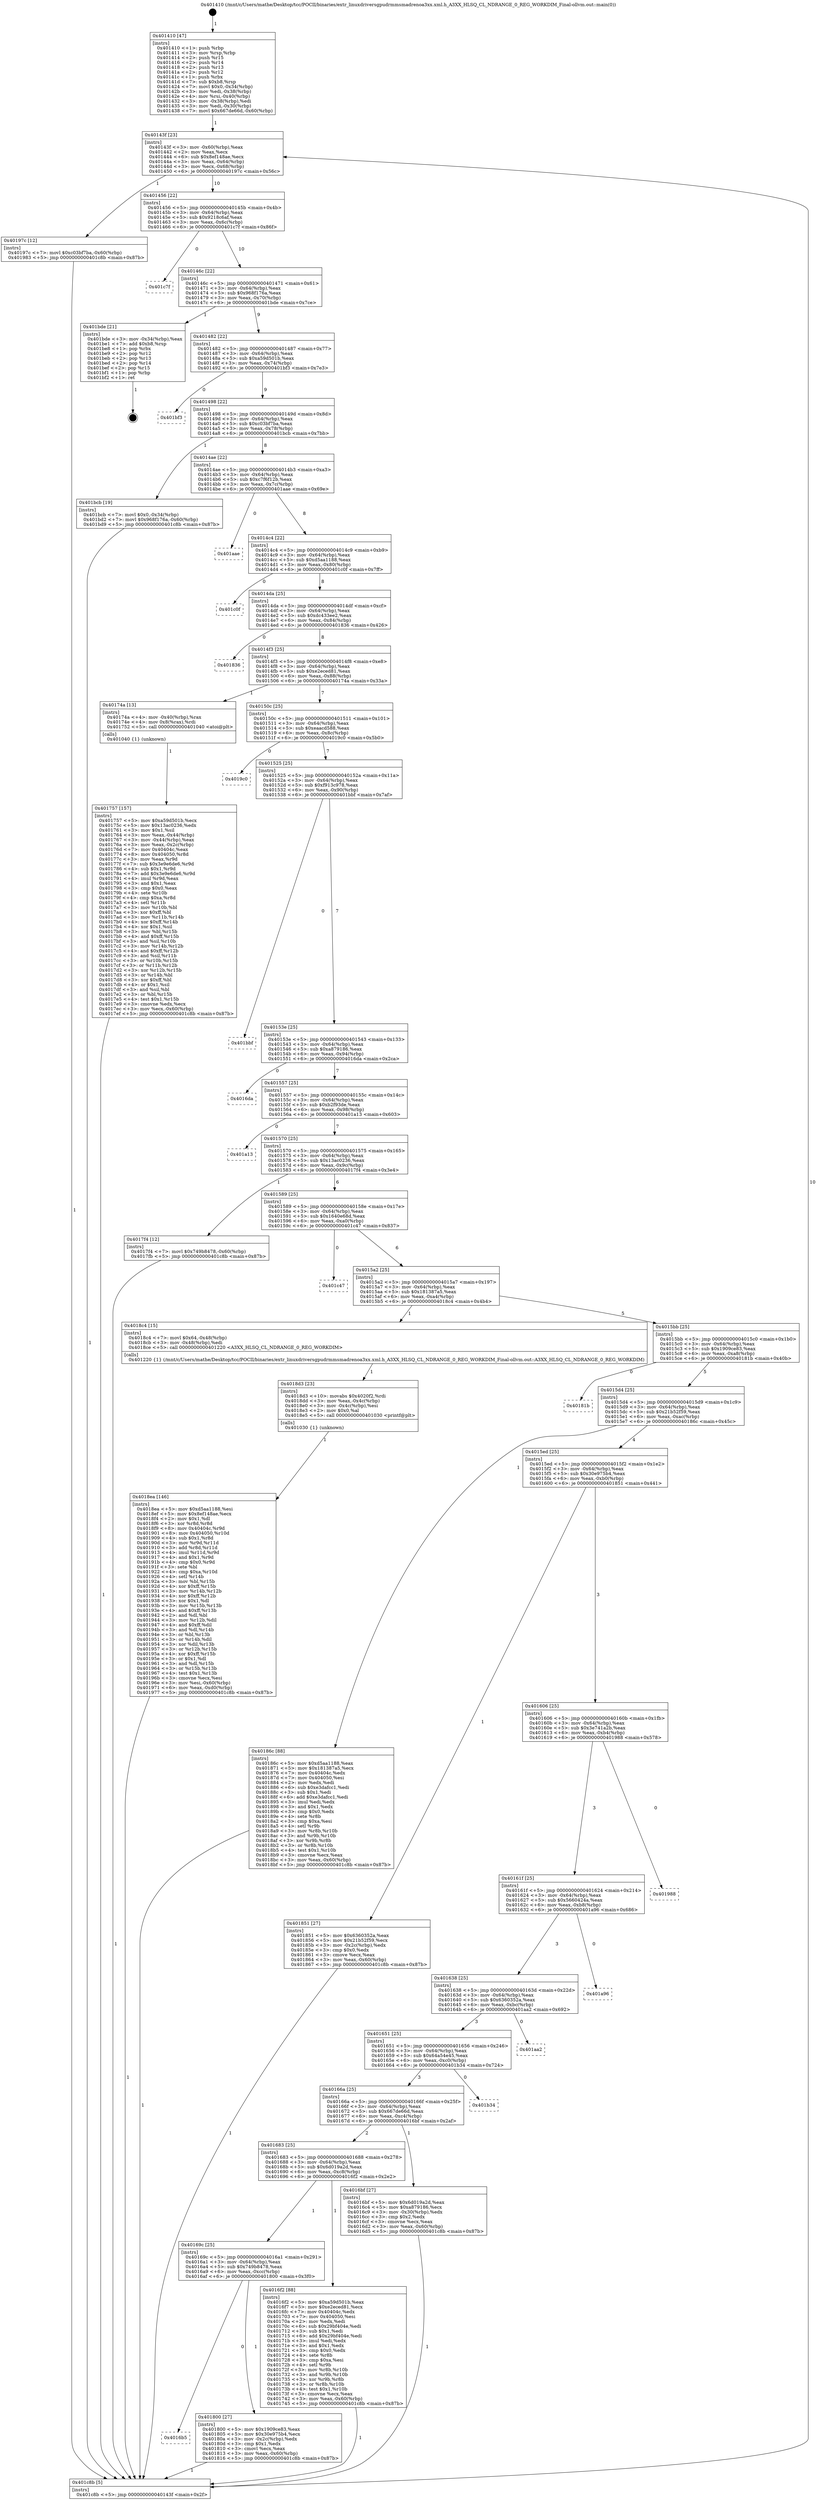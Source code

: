 digraph "0x401410" {
  label = "0x401410 (/mnt/c/Users/mathe/Desktop/tcc/POCII/binaries/extr_linuxdriversgpudrmmsmadrenoa3xx.xml.h_A3XX_HLSQ_CL_NDRANGE_0_REG_WORKDIM_Final-ollvm.out::main(0))"
  labelloc = "t"
  node[shape=record]

  Entry [label="",width=0.3,height=0.3,shape=circle,fillcolor=black,style=filled]
  "0x40143f" [label="{
     0x40143f [23]\l
     | [instrs]\l
     &nbsp;&nbsp;0x40143f \<+3\>: mov -0x60(%rbp),%eax\l
     &nbsp;&nbsp;0x401442 \<+2\>: mov %eax,%ecx\l
     &nbsp;&nbsp;0x401444 \<+6\>: sub $0x8ef148ae,%ecx\l
     &nbsp;&nbsp;0x40144a \<+3\>: mov %eax,-0x64(%rbp)\l
     &nbsp;&nbsp;0x40144d \<+3\>: mov %ecx,-0x68(%rbp)\l
     &nbsp;&nbsp;0x401450 \<+6\>: je 000000000040197c \<main+0x56c\>\l
  }"]
  "0x40197c" [label="{
     0x40197c [12]\l
     | [instrs]\l
     &nbsp;&nbsp;0x40197c \<+7\>: movl $0xc03bf7ba,-0x60(%rbp)\l
     &nbsp;&nbsp;0x401983 \<+5\>: jmp 0000000000401c8b \<main+0x87b\>\l
  }"]
  "0x401456" [label="{
     0x401456 [22]\l
     | [instrs]\l
     &nbsp;&nbsp;0x401456 \<+5\>: jmp 000000000040145b \<main+0x4b\>\l
     &nbsp;&nbsp;0x40145b \<+3\>: mov -0x64(%rbp),%eax\l
     &nbsp;&nbsp;0x40145e \<+5\>: sub $0x9218c6af,%eax\l
     &nbsp;&nbsp;0x401463 \<+3\>: mov %eax,-0x6c(%rbp)\l
     &nbsp;&nbsp;0x401466 \<+6\>: je 0000000000401c7f \<main+0x86f\>\l
  }"]
  Exit [label="",width=0.3,height=0.3,shape=circle,fillcolor=black,style=filled,peripheries=2]
  "0x401c7f" [label="{
     0x401c7f\l
  }", style=dashed]
  "0x40146c" [label="{
     0x40146c [22]\l
     | [instrs]\l
     &nbsp;&nbsp;0x40146c \<+5\>: jmp 0000000000401471 \<main+0x61\>\l
     &nbsp;&nbsp;0x401471 \<+3\>: mov -0x64(%rbp),%eax\l
     &nbsp;&nbsp;0x401474 \<+5\>: sub $0x968f176a,%eax\l
     &nbsp;&nbsp;0x401479 \<+3\>: mov %eax,-0x70(%rbp)\l
     &nbsp;&nbsp;0x40147c \<+6\>: je 0000000000401bde \<main+0x7ce\>\l
  }"]
  "0x4018ea" [label="{
     0x4018ea [146]\l
     | [instrs]\l
     &nbsp;&nbsp;0x4018ea \<+5\>: mov $0xd5aa1188,%esi\l
     &nbsp;&nbsp;0x4018ef \<+5\>: mov $0x8ef148ae,%ecx\l
     &nbsp;&nbsp;0x4018f4 \<+2\>: mov $0x1,%dl\l
     &nbsp;&nbsp;0x4018f6 \<+3\>: xor %r8d,%r8d\l
     &nbsp;&nbsp;0x4018f9 \<+8\>: mov 0x40404c,%r9d\l
     &nbsp;&nbsp;0x401901 \<+8\>: mov 0x404050,%r10d\l
     &nbsp;&nbsp;0x401909 \<+4\>: sub $0x1,%r8d\l
     &nbsp;&nbsp;0x40190d \<+3\>: mov %r9d,%r11d\l
     &nbsp;&nbsp;0x401910 \<+3\>: add %r8d,%r11d\l
     &nbsp;&nbsp;0x401913 \<+4\>: imul %r11d,%r9d\l
     &nbsp;&nbsp;0x401917 \<+4\>: and $0x1,%r9d\l
     &nbsp;&nbsp;0x40191b \<+4\>: cmp $0x0,%r9d\l
     &nbsp;&nbsp;0x40191f \<+3\>: sete %bl\l
     &nbsp;&nbsp;0x401922 \<+4\>: cmp $0xa,%r10d\l
     &nbsp;&nbsp;0x401926 \<+4\>: setl %r14b\l
     &nbsp;&nbsp;0x40192a \<+3\>: mov %bl,%r15b\l
     &nbsp;&nbsp;0x40192d \<+4\>: xor $0xff,%r15b\l
     &nbsp;&nbsp;0x401931 \<+3\>: mov %r14b,%r12b\l
     &nbsp;&nbsp;0x401934 \<+4\>: xor $0xff,%r12b\l
     &nbsp;&nbsp;0x401938 \<+3\>: xor $0x1,%dl\l
     &nbsp;&nbsp;0x40193b \<+3\>: mov %r15b,%r13b\l
     &nbsp;&nbsp;0x40193e \<+4\>: and $0xff,%r13b\l
     &nbsp;&nbsp;0x401942 \<+2\>: and %dl,%bl\l
     &nbsp;&nbsp;0x401944 \<+3\>: mov %r12b,%dil\l
     &nbsp;&nbsp;0x401947 \<+4\>: and $0xff,%dil\l
     &nbsp;&nbsp;0x40194b \<+3\>: and %dl,%r14b\l
     &nbsp;&nbsp;0x40194e \<+3\>: or %bl,%r13b\l
     &nbsp;&nbsp;0x401951 \<+3\>: or %r14b,%dil\l
     &nbsp;&nbsp;0x401954 \<+3\>: xor %dil,%r13b\l
     &nbsp;&nbsp;0x401957 \<+3\>: or %r12b,%r15b\l
     &nbsp;&nbsp;0x40195a \<+4\>: xor $0xff,%r15b\l
     &nbsp;&nbsp;0x40195e \<+3\>: or $0x1,%dl\l
     &nbsp;&nbsp;0x401961 \<+3\>: and %dl,%r15b\l
     &nbsp;&nbsp;0x401964 \<+3\>: or %r15b,%r13b\l
     &nbsp;&nbsp;0x401967 \<+4\>: test $0x1,%r13b\l
     &nbsp;&nbsp;0x40196b \<+3\>: cmovne %ecx,%esi\l
     &nbsp;&nbsp;0x40196e \<+3\>: mov %esi,-0x60(%rbp)\l
     &nbsp;&nbsp;0x401971 \<+6\>: mov %eax,-0xd0(%rbp)\l
     &nbsp;&nbsp;0x401977 \<+5\>: jmp 0000000000401c8b \<main+0x87b\>\l
  }"]
  "0x401bde" [label="{
     0x401bde [21]\l
     | [instrs]\l
     &nbsp;&nbsp;0x401bde \<+3\>: mov -0x34(%rbp),%eax\l
     &nbsp;&nbsp;0x401be1 \<+7\>: add $0xb8,%rsp\l
     &nbsp;&nbsp;0x401be8 \<+1\>: pop %rbx\l
     &nbsp;&nbsp;0x401be9 \<+2\>: pop %r12\l
     &nbsp;&nbsp;0x401beb \<+2\>: pop %r13\l
     &nbsp;&nbsp;0x401bed \<+2\>: pop %r14\l
     &nbsp;&nbsp;0x401bef \<+2\>: pop %r15\l
     &nbsp;&nbsp;0x401bf1 \<+1\>: pop %rbp\l
     &nbsp;&nbsp;0x401bf2 \<+1\>: ret\l
  }"]
  "0x401482" [label="{
     0x401482 [22]\l
     | [instrs]\l
     &nbsp;&nbsp;0x401482 \<+5\>: jmp 0000000000401487 \<main+0x77\>\l
     &nbsp;&nbsp;0x401487 \<+3\>: mov -0x64(%rbp),%eax\l
     &nbsp;&nbsp;0x40148a \<+5\>: sub $0xa59d501b,%eax\l
     &nbsp;&nbsp;0x40148f \<+3\>: mov %eax,-0x74(%rbp)\l
     &nbsp;&nbsp;0x401492 \<+6\>: je 0000000000401bf3 \<main+0x7e3\>\l
  }"]
  "0x4018d3" [label="{
     0x4018d3 [23]\l
     | [instrs]\l
     &nbsp;&nbsp;0x4018d3 \<+10\>: movabs $0x4020f2,%rdi\l
     &nbsp;&nbsp;0x4018dd \<+3\>: mov %eax,-0x4c(%rbp)\l
     &nbsp;&nbsp;0x4018e0 \<+3\>: mov -0x4c(%rbp),%esi\l
     &nbsp;&nbsp;0x4018e3 \<+2\>: mov $0x0,%al\l
     &nbsp;&nbsp;0x4018e5 \<+5\>: call 0000000000401030 \<printf@plt\>\l
     | [calls]\l
     &nbsp;&nbsp;0x401030 \{1\} (unknown)\l
  }"]
  "0x401bf3" [label="{
     0x401bf3\l
  }", style=dashed]
  "0x401498" [label="{
     0x401498 [22]\l
     | [instrs]\l
     &nbsp;&nbsp;0x401498 \<+5\>: jmp 000000000040149d \<main+0x8d\>\l
     &nbsp;&nbsp;0x40149d \<+3\>: mov -0x64(%rbp),%eax\l
     &nbsp;&nbsp;0x4014a0 \<+5\>: sub $0xc03bf7ba,%eax\l
     &nbsp;&nbsp;0x4014a5 \<+3\>: mov %eax,-0x78(%rbp)\l
     &nbsp;&nbsp;0x4014a8 \<+6\>: je 0000000000401bcb \<main+0x7bb\>\l
  }"]
  "0x4016b5" [label="{
     0x4016b5\l
  }", style=dashed]
  "0x401bcb" [label="{
     0x401bcb [19]\l
     | [instrs]\l
     &nbsp;&nbsp;0x401bcb \<+7\>: movl $0x0,-0x34(%rbp)\l
     &nbsp;&nbsp;0x401bd2 \<+7\>: movl $0x968f176a,-0x60(%rbp)\l
     &nbsp;&nbsp;0x401bd9 \<+5\>: jmp 0000000000401c8b \<main+0x87b\>\l
  }"]
  "0x4014ae" [label="{
     0x4014ae [22]\l
     | [instrs]\l
     &nbsp;&nbsp;0x4014ae \<+5\>: jmp 00000000004014b3 \<main+0xa3\>\l
     &nbsp;&nbsp;0x4014b3 \<+3\>: mov -0x64(%rbp),%eax\l
     &nbsp;&nbsp;0x4014b6 \<+5\>: sub $0xc7f6f12b,%eax\l
     &nbsp;&nbsp;0x4014bb \<+3\>: mov %eax,-0x7c(%rbp)\l
     &nbsp;&nbsp;0x4014be \<+6\>: je 0000000000401aae \<main+0x69e\>\l
  }"]
  "0x401800" [label="{
     0x401800 [27]\l
     | [instrs]\l
     &nbsp;&nbsp;0x401800 \<+5\>: mov $0x1909ce83,%eax\l
     &nbsp;&nbsp;0x401805 \<+5\>: mov $0x30e975b4,%ecx\l
     &nbsp;&nbsp;0x40180a \<+3\>: mov -0x2c(%rbp),%edx\l
     &nbsp;&nbsp;0x40180d \<+3\>: cmp $0x1,%edx\l
     &nbsp;&nbsp;0x401810 \<+3\>: cmovl %ecx,%eax\l
     &nbsp;&nbsp;0x401813 \<+3\>: mov %eax,-0x60(%rbp)\l
     &nbsp;&nbsp;0x401816 \<+5\>: jmp 0000000000401c8b \<main+0x87b\>\l
  }"]
  "0x401aae" [label="{
     0x401aae\l
  }", style=dashed]
  "0x4014c4" [label="{
     0x4014c4 [22]\l
     | [instrs]\l
     &nbsp;&nbsp;0x4014c4 \<+5\>: jmp 00000000004014c9 \<main+0xb9\>\l
     &nbsp;&nbsp;0x4014c9 \<+3\>: mov -0x64(%rbp),%eax\l
     &nbsp;&nbsp;0x4014cc \<+5\>: sub $0xd5aa1188,%eax\l
     &nbsp;&nbsp;0x4014d1 \<+3\>: mov %eax,-0x80(%rbp)\l
     &nbsp;&nbsp;0x4014d4 \<+6\>: je 0000000000401c0f \<main+0x7ff\>\l
  }"]
  "0x401757" [label="{
     0x401757 [157]\l
     | [instrs]\l
     &nbsp;&nbsp;0x401757 \<+5\>: mov $0xa59d501b,%ecx\l
     &nbsp;&nbsp;0x40175c \<+5\>: mov $0x13ac0236,%edx\l
     &nbsp;&nbsp;0x401761 \<+3\>: mov $0x1,%sil\l
     &nbsp;&nbsp;0x401764 \<+3\>: mov %eax,-0x44(%rbp)\l
     &nbsp;&nbsp;0x401767 \<+3\>: mov -0x44(%rbp),%eax\l
     &nbsp;&nbsp;0x40176a \<+3\>: mov %eax,-0x2c(%rbp)\l
     &nbsp;&nbsp;0x40176d \<+7\>: mov 0x40404c,%eax\l
     &nbsp;&nbsp;0x401774 \<+8\>: mov 0x404050,%r8d\l
     &nbsp;&nbsp;0x40177c \<+3\>: mov %eax,%r9d\l
     &nbsp;&nbsp;0x40177f \<+7\>: sub $0x3e9e6de6,%r9d\l
     &nbsp;&nbsp;0x401786 \<+4\>: sub $0x1,%r9d\l
     &nbsp;&nbsp;0x40178a \<+7\>: add $0x3e9e6de6,%r9d\l
     &nbsp;&nbsp;0x401791 \<+4\>: imul %r9d,%eax\l
     &nbsp;&nbsp;0x401795 \<+3\>: and $0x1,%eax\l
     &nbsp;&nbsp;0x401798 \<+3\>: cmp $0x0,%eax\l
     &nbsp;&nbsp;0x40179b \<+4\>: sete %r10b\l
     &nbsp;&nbsp;0x40179f \<+4\>: cmp $0xa,%r8d\l
     &nbsp;&nbsp;0x4017a3 \<+4\>: setl %r11b\l
     &nbsp;&nbsp;0x4017a7 \<+3\>: mov %r10b,%bl\l
     &nbsp;&nbsp;0x4017aa \<+3\>: xor $0xff,%bl\l
     &nbsp;&nbsp;0x4017ad \<+3\>: mov %r11b,%r14b\l
     &nbsp;&nbsp;0x4017b0 \<+4\>: xor $0xff,%r14b\l
     &nbsp;&nbsp;0x4017b4 \<+4\>: xor $0x1,%sil\l
     &nbsp;&nbsp;0x4017b8 \<+3\>: mov %bl,%r15b\l
     &nbsp;&nbsp;0x4017bb \<+4\>: and $0xff,%r15b\l
     &nbsp;&nbsp;0x4017bf \<+3\>: and %sil,%r10b\l
     &nbsp;&nbsp;0x4017c2 \<+3\>: mov %r14b,%r12b\l
     &nbsp;&nbsp;0x4017c5 \<+4\>: and $0xff,%r12b\l
     &nbsp;&nbsp;0x4017c9 \<+3\>: and %sil,%r11b\l
     &nbsp;&nbsp;0x4017cc \<+3\>: or %r10b,%r15b\l
     &nbsp;&nbsp;0x4017cf \<+3\>: or %r11b,%r12b\l
     &nbsp;&nbsp;0x4017d2 \<+3\>: xor %r12b,%r15b\l
     &nbsp;&nbsp;0x4017d5 \<+3\>: or %r14b,%bl\l
     &nbsp;&nbsp;0x4017d8 \<+3\>: xor $0xff,%bl\l
     &nbsp;&nbsp;0x4017db \<+4\>: or $0x1,%sil\l
     &nbsp;&nbsp;0x4017df \<+3\>: and %sil,%bl\l
     &nbsp;&nbsp;0x4017e2 \<+3\>: or %bl,%r15b\l
     &nbsp;&nbsp;0x4017e5 \<+4\>: test $0x1,%r15b\l
     &nbsp;&nbsp;0x4017e9 \<+3\>: cmovne %edx,%ecx\l
     &nbsp;&nbsp;0x4017ec \<+3\>: mov %ecx,-0x60(%rbp)\l
     &nbsp;&nbsp;0x4017ef \<+5\>: jmp 0000000000401c8b \<main+0x87b\>\l
  }"]
  "0x401c0f" [label="{
     0x401c0f\l
  }", style=dashed]
  "0x4014da" [label="{
     0x4014da [25]\l
     | [instrs]\l
     &nbsp;&nbsp;0x4014da \<+5\>: jmp 00000000004014df \<main+0xcf\>\l
     &nbsp;&nbsp;0x4014df \<+3\>: mov -0x64(%rbp),%eax\l
     &nbsp;&nbsp;0x4014e2 \<+5\>: sub $0xdc433ee2,%eax\l
     &nbsp;&nbsp;0x4014e7 \<+6\>: mov %eax,-0x84(%rbp)\l
     &nbsp;&nbsp;0x4014ed \<+6\>: je 0000000000401836 \<main+0x426\>\l
  }"]
  "0x40169c" [label="{
     0x40169c [25]\l
     | [instrs]\l
     &nbsp;&nbsp;0x40169c \<+5\>: jmp 00000000004016a1 \<main+0x291\>\l
     &nbsp;&nbsp;0x4016a1 \<+3\>: mov -0x64(%rbp),%eax\l
     &nbsp;&nbsp;0x4016a4 \<+5\>: sub $0x749b8478,%eax\l
     &nbsp;&nbsp;0x4016a9 \<+6\>: mov %eax,-0xcc(%rbp)\l
     &nbsp;&nbsp;0x4016af \<+6\>: je 0000000000401800 \<main+0x3f0\>\l
  }"]
  "0x401836" [label="{
     0x401836\l
  }", style=dashed]
  "0x4014f3" [label="{
     0x4014f3 [25]\l
     | [instrs]\l
     &nbsp;&nbsp;0x4014f3 \<+5\>: jmp 00000000004014f8 \<main+0xe8\>\l
     &nbsp;&nbsp;0x4014f8 \<+3\>: mov -0x64(%rbp),%eax\l
     &nbsp;&nbsp;0x4014fb \<+5\>: sub $0xe2eced81,%eax\l
     &nbsp;&nbsp;0x401500 \<+6\>: mov %eax,-0x88(%rbp)\l
     &nbsp;&nbsp;0x401506 \<+6\>: je 000000000040174a \<main+0x33a\>\l
  }"]
  "0x4016f2" [label="{
     0x4016f2 [88]\l
     | [instrs]\l
     &nbsp;&nbsp;0x4016f2 \<+5\>: mov $0xa59d501b,%eax\l
     &nbsp;&nbsp;0x4016f7 \<+5\>: mov $0xe2eced81,%ecx\l
     &nbsp;&nbsp;0x4016fc \<+7\>: mov 0x40404c,%edx\l
     &nbsp;&nbsp;0x401703 \<+7\>: mov 0x404050,%esi\l
     &nbsp;&nbsp;0x40170a \<+2\>: mov %edx,%edi\l
     &nbsp;&nbsp;0x40170c \<+6\>: sub $0x29bf404e,%edi\l
     &nbsp;&nbsp;0x401712 \<+3\>: sub $0x1,%edi\l
     &nbsp;&nbsp;0x401715 \<+6\>: add $0x29bf404e,%edi\l
     &nbsp;&nbsp;0x40171b \<+3\>: imul %edi,%edx\l
     &nbsp;&nbsp;0x40171e \<+3\>: and $0x1,%edx\l
     &nbsp;&nbsp;0x401721 \<+3\>: cmp $0x0,%edx\l
     &nbsp;&nbsp;0x401724 \<+4\>: sete %r8b\l
     &nbsp;&nbsp;0x401728 \<+3\>: cmp $0xa,%esi\l
     &nbsp;&nbsp;0x40172b \<+4\>: setl %r9b\l
     &nbsp;&nbsp;0x40172f \<+3\>: mov %r8b,%r10b\l
     &nbsp;&nbsp;0x401732 \<+3\>: and %r9b,%r10b\l
     &nbsp;&nbsp;0x401735 \<+3\>: xor %r9b,%r8b\l
     &nbsp;&nbsp;0x401738 \<+3\>: or %r8b,%r10b\l
     &nbsp;&nbsp;0x40173b \<+4\>: test $0x1,%r10b\l
     &nbsp;&nbsp;0x40173f \<+3\>: cmovne %ecx,%eax\l
     &nbsp;&nbsp;0x401742 \<+3\>: mov %eax,-0x60(%rbp)\l
     &nbsp;&nbsp;0x401745 \<+5\>: jmp 0000000000401c8b \<main+0x87b\>\l
  }"]
  "0x40174a" [label="{
     0x40174a [13]\l
     | [instrs]\l
     &nbsp;&nbsp;0x40174a \<+4\>: mov -0x40(%rbp),%rax\l
     &nbsp;&nbsp;0x40174e \<+4\>: mov 0x8(%rax),%rdi\l
     &nbsp;&nbsp;0x401752 \<+5\>: call 0000000000401040 \<atoi@plt\>\l
     | [calls]\l
     &nbsp;&nbsp;0x401040 \{1\} (unknown)\l
  }"]
  "0x40150c" [label="{
     0x40150c [25]\l
     | [instrs]\l
     &nbsp;&nbsp;0x40150c \<+5\>: jmp 0000000000401511 \<main+0x101\>\l
     &nbsp;&nbsp;0x401511 \<+3\>: mov -0x64(%rbp),%eax\l
     &nbsp;&nbsp;0x401514 \<+5\>: sub $0xeaacd588,%eax\l
     &nbsp;&nbsp;0x401519 \<+6\>: mov %eax,-0x8c(%rbp)\l
     &nbsp;&nbsp;0x40151f \<+6\>: je 00000000004019c0 \<main+0x5b0\>\l
  }"]
  "0x401410" [label="{
     0x401410 [47]\l
     | [instrs]\l
     &nbsp;&nbsp;0x401410 \<+1\>: push %rbp\l
     &nbsp;&nbsp;0x401411 \<+3\>: mov %rsp,%rbp\l
     &nbsp;&nbsp;0x401414 \<+2\>: push %r15\l
     &nbsp;&nbsp;0x401416 \<+2\>: push %r14\l
     &nbsp;&nbsp;0x401418 \<+2\>: push %r13\l
     &nbsp;&nbsp;0x40141a \<+2\>: push %r12\l
     &nbsp;&nbsp;0x40141c \<+1\>: push %rbx\l
     &nbsp;&nbsp;0x40141d \<+7\>: sub $0xb8,%rsp\l
     &nbsp;&nbsp;0x401424 \<+7\>: movl $0x0,-0x34(%rbp)\l
     &nbsp;&nbsp;0x40142b \<+3\>: mov %edi,-0x38(%rbp)\l
     &nbsp;&nbsp;0x40142e \<+4\>: mov %rsi,-0x40(%rbp)\l
     &nbsp;&nbsp;0x401432 \<+3\>: mov -0x38(%rbp),%edi\l
     &nbsp;&nbsp;0x401435 \<+3\>: mov %edi,-0x30(%rbp)\l
     &nbsp;&nbsp;0x401438 \<+7\>: movl $0x667de66d,-0x60(%rbp)\l
  }"]
  "0x4019c0" [label="{
     0x4019c0\l
  }", style=dashed]
  "0x401525" [label="{
     0x401525 [25]\l
     | [instrs]\l
     &nbsp;&nbsp;0x401525 \<+5\>: jmp 000000000040152a \<main+0x11a\>\l
     &nbsp;&nbsp;0x40152a \<+3\>: mov -0x64(%rbp),%eax\l
     &nbsp;&nbsp;0x40152d \<+5\>: sub $0xf913c978,%eax\l
     &nbsp;&nbsp;0x401532 \<+6\>: mov %eax,-0x90(%rbp)\l
     &nbsp;&nbsp;0x401538 \<+6\>: je 0000000000401bbf \<main+0x7af\>\l
  }"]
  "0x401c8b" [label="{
     0x401c8b [5]\l
     | [instrs]\l
     &nbsp;&nbsp;0x401c8b \<+5\>: jmp 000000000040143f \<main+0x2f\>\l
  }"]
  "0x401bbf" [label="{
     0x401bbf\l
  }", style=dashed]
  "0x40153e" [label="{
     0x40153e [25]\l
     | [instrs]\l
     &nbsp;&nbsp;0x40153e \<+5\>: jmp 0000000000401543 \<main+0x133\>\l
     &nbsp;&nbsp;0x401543 \<+3\>: mov -0x64(%rbp),%eax\l
     &nbsp;&nbsp;0x401546 \<+5\>: sub $0xa879186,%eax\l
     &nbsp;&nbsp;0x40154b \<+6\>: mov %eax,-0x94(%rbp)\l
     &nbsp;&nbsp;0x401551 \<+6\>: je 00000000004016da \<main+0x2ca\>\l
  }"]
  "0x401683" [label="{
     0x401683 [25]\l
     | [instrs]\l
     &nbsp;&nbsp;0x401683 \<+5\>: jmp 0000000000401688 \<main+0x278\>\l
     &nbsp;&nbsp;0x401688 \<+3\>: mov -0x64(%rbp),%eax\l
     &nbsp;&nbsp;0x40168b \<+5\>: sub $0x6d019a2d,%eax\l
     &nbsp;&nbsp;0x401690 \<+6\>: mov %eax,-0xc8(%rbp)\l
     &nbsp;&nbsp;0x401696 \<+6\>: je 00000000004016f2 \<main+0x2e2\>\l
  }"]
  "0x4016da" [label="{
     0x4016da\l
  }", style=dashed]
  "0x401557" [label="{
     0x401557 [25]\l
     | [instrs]\l
     &nbsp;&nbsp;0x401557 \<+5\>: jmp 000000000040155c \<main+0x14c\>\l
     &nbsp;&nbsp;0x40155c \<+3\>: mov -0x64(%rbp),%eax\l
     &nbsp;&nbsp;0x40155f \<+5\>: sub $0xb2f93de,%eax\l
     &nbsp;&nbsp;0x401564 \<+6\>: mov %eax,-0x98(%rbp)\l
     &nbsp;&nbsp;0x40156a \<+6\>: je 0000000000401a13 \<main+0x603\>\l
  }"]
  "0x4016bf" [label="{
     0x4016bf [27]\l
     | [instrs]\l
     &nbsp;&nbsp;0x4016bf \<+5\>: mov $0x6d019a2d,%eax\l
     &nbsp;&nbsp;0x4016c4 \<+5\>: mov $0xa879186,%ecx\l
     &nbsp;&nbsp;0x4016c9 \<+3\>: mov -0x30(%rbp),%edx\l
     &nbsp;&nbsp;0x4016cc \<+3\>: cmp $0x2,%edx\l
     &nbsp;&nbsp;0x4016cf \<+3\>: cmovne %ecx,%eax\l
     &nbsp;&nbsp;0x4016d2 \<+3\>: mov %eax,-0x60(%rbp)\l
     &nbsp;&nbsp;0x4016d5 \<+5\>: jmp 0000000000401c8b \<main+0x87b\>\l
  }"]
  "0x401a13" [label="{
     0x401a13\l
  }", style=dashed]
  "0x401570" [label="{
     0x401570 [25]\l
     | [instrs]\l
     &nbsp;&nbsp;0x401570 \<+5\>: jmp 0000000000401575 \<main+0x165\>\l
     &nbsp;&nbsp;0x401575 \<+3\>: mov -0x64(%rbp),%eax\l
     &nbsp;&nbsp;0x401578 \<+5\>: sub $0x13ac0236,%eax\l
     &nbsp;&nbsp;0x40157d \<+6\>: mov %eax,-0x9c(%rbp)\l
     &nbsp;&nbsp;0x401583 \<+6\>: je 00000000004017f4 \<main+0x3e4\>\l
  }"]
  "0x40166a" [label="{
     0x40166a [25]\l
     | [instrs]\l
     &nbsp;&nbsp;0x40166a \<+5\>: jmp 000000000040166f \<main+0x25f\>\l
     &nbsp;&nbsp;0x40166f \<+3\>: mov -0x64(%rbp),%eax\l
     &nbsp;&nbsp;0x401672 \<+5\>: sub $0x667de66d,%eax\l
     &nbsp;&nbsp;0x401677 \<+6\>: mov %eax,-0xc4(%rbp)\l
     &nbsp;&nbsp;0x40167d \<+6\>: je 00000000004016bf \<main+0x2af\>\l
  }"]
  "0x4017f4" [label="{
     0x4017f4 [12]\l
     | [instrs]\l
     &nbsp;&nbsp;0x4017f4 \<+7\>: movl $0x749b8478,-0x60(%rbp)\l
     &nbsp;&nbsp;0x4017fb \<+5\>: jmp 0000000000401c8b \<main+0x87b\>\l
  }"]
  "0x401589" [label="{
     0x401589 [25]\l
     | [instrs]\l
     &nbsp;&nbsp;0x401589 \<+5\>: jmp 000000000040158e \<main+0x17e\>\l
     &nbsp;&nbsp;0x40158e \<+3\>: mov -0x64(%rbp),%eax\l
     &nbsp;&nbsp;0x401591 \<+5\>: sub $0x1640e68d,%eax\l
     &nbsp;&nbsp;0x401596 \<+6\>: mov %eax,-0xa0(%rbp)\l
     &nbsp;&nbsp;0x40159c \<+6\>: je 0000000000401c47 \<main+0x837\>\l
  }"]
  "0x401b34" [label="{
     0x401b34\l
  }", style=dashed]
  "0x401c47" [label="{
     0x401c47\l
  }", style=dashed]
  "0x4015a2" [label="{
     0x4015a2 [25]\l
     | [instrs]\l
     &nbsp;&nbsp;0x4015a2 \<+5\>: jmp 00000000004015a7 \<main+0x197\>\l
     &nbsp;&nbsp;0x4015a7 \<+3\>: mov -0x64(%rbp),%eax\l
     &nbsp;&nbsp;0x4015aa \<+5\>: sub $0x181387a5,%eax\l
     &nbsp;&nbsp;0x4015af \<+6\>: mov %eax,-0xa4(%rbp)\l
     &nbsp;&nbsp;0x4015b5 \<+6\>: je 00000000004018c4 \<main+0x4b4\>\l
  }"]
  "0x401651" [label="{
     0x401651 [25]\l
     | [instrs]\l
     &nbsp;&nbsp;0x401651 \<+5\>: jmp 0000000000401656 \<main+0x246\>\l
     &nbsp;&nbsp;0x401656 \<+3\>: mov -0x64(%rbp),%eax\l
     &nbsp;&nbsp;0x401659 \<+5\>: sub $0x64a54e45,%eax\l
     &nbsp;&nbsp;0x40165e \<+6\>: mov %eax,-0xc0(%rbp)\l
     &nbsp;&nbsp;0x401664 \<+6\>: je 0000000000401b34 \<main+0x724\>\l
  }"]
  "0x4018c4" [label="{
     0x4018c4 [15]\l
     | [instrs]\l
     &nbsp;&nbsp;0x4018c4 \<+7\>: movl $0x64,-0x48(%rbp)\l
     &nbsp;&nbsp;0x4018cb \<+3\>: mov -0x48(%rbp),%edi\l
     &nbsp;&nbsp;0x4018ce \<+5\>: call 0000000000401220 \<A3XX_HLSQ_CL_NDRANGE_0_REG_WORKDIM\>\l
     | [calls]\l
     &nbsp;&nbsp;0x401220 \{1\} (/mnt/c/Users/mathe/Desktop/tcc/POCII/binaries/extr_linuxdriversgpudrmmsmadrenoa3xx.xml.h_A3XX_HLSQ_CL_NDRANGE_0_REG_WORKDIM_Final-ollvm.out::A3XX_HLSQ_CL_NDRANGE_0_REG_WORKDIM)\l
  }"]
  "0x4015bb" [label="{
     0x4015bb [25]\l
     | [instrs]\l
     &nbsp;&nbsp;0x4015bb \<+5\>: jmp 00000000004015c0 \<main+0x1b0\>\l
     &nbsp;&nbsp;0x4015c0 \<+3\>: mov -0x64(%rbp),%eax\l
     &nbsp;&nbsp;0x4015c3 \<+5\>: sub $0x1909ce83,%eax\l
     &nbsp;&nbsp;0x4015c8 \<+6\>: mov %eax,-0xa8(%rbp)\l
     &nbsp;&nbsp;0x4015ce \<+6\>: je 000000000040181b \<main+0x40b\>\l
  }"]
  "0x401aa2" [label="{
     0x401aa2\l
  }", style=dashed]
  "0x40181b" [label="{
     0x40181b\l
  }", style=dashed]
  "0x4015d4" [label="{
     0x4015d4 [25]\l
     | [instrs]\l
     &nbsp;&nbsp;0x4015d4 \<+5\>: jmp 00000000004015d9 \<main+0x1c9\>\l
     &nbsp;&nbsp;0x4015d9 \<+3\>: mov -0x64(%rbp),%eax\l
     &nbsp;&nbsp;0x4015dc \<+5\>: sub $0x21b52f59,%eax\l
     &nbsp;&nbsp;0x4015e1 \<+6\>: mov %eax,-0xac(%rbp)\l
     &nbsp;&nbsp;0x4015e7 \<+6\>: je 000000000040186c \<main+0x45c\>\l
  }"]
  "0x401638" [label="{
     0x401638 [25]\l
     | [instrs]\l
     &nbsp;&nbsp;0x401638 \<+5\>: jmp 000000000040163d \<main+0x22d\>\l
     &nbsp;&nbsp;0x40163d \<+3\>: mov -0x64(%rbp),%eax\l
     &nbsp;&nbsp;0x401640 \<+5\>: sub $0x6360352a,%eax\l
     &nbsp;&nbsp;0x401645 \<+6\>: mov %eax,-0xbc(%rbp)\l
     &nbsp;&nbsp;0x40164b \<+6\>: je 0000000000401aa2 \<main+0x692\>\l
  }"]
  "0x40186c" [label="{
     0x40186c [88]\l
     | [instrs]\l
     &nbsp;&nbsp;0x40186c \<+5\>: mov $0xd5aa1188,%eax\l
     &nbsp;&nbsp;0x401871 \<+5\>: mov $0x181387a5,%ecx\l
     &nbsp;&nbsp;0x401876 \<+7\>: mov 0x40404c,%edx\l
     &nbsp;&nbsp;0x40187d \<+7\>: mov 0x404050,%esi\l
     &nbsp;&nbsp;0x401884 \<+2\>: mov %edx,%edi\l
     &nbsp;&nbsp;0x401886 \<+6\>: sub $0xe3dafcc1,%edi\l
     &nbsp;&nbsp;0x40188c \<+3\>: sub $0x1,%edi\l
     &nbsp;&nbsp;0x40188f \<+6\>: add $0xe3dafcc1,%edi\l
     &nbsp;&nbsp;0x401895 \<+3\>: imul %edi,%edx\l
     &nbsp;&nbsp;0x401898 \<+3\>: and $0x1,%edx\l
     &nbsp;&nbsp;0x40189b \<+3\>: cmp $0x0,%edx\l
     &nbsp;&nbsp;0x40189e \<+4\>: sete %r8b\l
     &nbsp;&nbsp;0x4018a2 \<+3\>: cmp $0xa,%esi\l
     &nbsp;&nbsp;0x4018a5 \<+4\>: setl %r9b\l
     &nbsp;&nbsp;0x4018a9 \<+3\>: mov %r8b,%r10b\l
     &nbsp;&nbsp;0x4018ac \<+3\>: and %r9b,%r10b\l
     &nbsp;&nbsp;0x4018af \<+3\>: xor %r9b,%r8b\l
     &nbsp;&nbsp;0x4018b2 \<+3\>: or %r8b,%r10b\l
     &nbsp;&nbsp;0x4018b5 \<+4\>: test $0x1,%r10b\l
     &nbsp;&nbsp;0x4018b9 \<+3\>: cmovne %ecx,%eax\l
     &nbsp;&nbsp;0x4018bc \<+3\>: mov %eax,-0x60(%rbp)\l
     &nbsp;&nbsp;0x4018bf \<+5\>: jmp 0000000000401c8b \<main+0x87b\>\l
  }"]
  "0x4015ed" [label="{
     0x4015ed [25]\l
     | [instrs]\l
     &nbsp;&nbsp;0x4015ed \<+5\>: jmp 00000000004015f2 \<main+0x1e2\>\l
     &nbsp;&nbsp;0x4015f2 \<+3\>: mov -0x64(%rbp),%eax\l
     &nbsp;&nbsp;0x4015f5 \<+5\>: sub $0x30e975b4,%eax\l
     &nbsp;&nbsp;0x4015fa \<+6\>: mov %eax,-0xb0(%rbp)\l
     &nbsp;&nbsp;0x401600 \<+6\>: je 0000000000401851 \<main+0x441\>\l
  }"]
  "0x401a96" [label="{
     0x401a96\l
  }", style=dashed]
  "0x401851" [label="{
     0x401851 [27]\l
     | [instrs]\l
     &nbsp;&nbsp;0x401851 \<+5\>: mov $0x6360352a,%eax\l
     &nbsp;&nbsp;0x401856 \<+5\>: mov $0x21b52f59,%ecx\l
     &nbsp;&nbsp;0x40185b \<+3\>: mov -0x2c(%rbp),%edx\l
     &nbsp;&nbsp;0x40185e \<+3\>: cmp $0x0,%edx\l
     &nbsp;&nbsp;0x401861 \<+3\>: cmove %ecx,%eax\l
     &nbsp;&nbsp;0x401864 \<+3\>: mov %eax,-0x60(%rbp)\l
     &nbsp;&nbsp;0x401867 \<+5\>: jmp 0000000000401c8b \<main+0x87b\>\l
  }"]
  "0x401606" [label="{
     0x401606 [25]\l
     | [instrs]\l
     &nbsp;&nbsp;0x401606 \<+5\>: jmp 000000000040160b \<main+0x1fb\>\l
     &nbsp;&nbsp;0x40160b \<+3\>: mov -0x64(%rbp),%eax\l
     &nbsp;&nbsp;0x40160e \<+5\>: sub $0x3e741a2b,%eax\l
     &nbsp;&nbsp;0x401613 \<+6\>: mov %eax,-0xb4(%rbp)\l
     &nbsp;&nbsp;0x401619 \<+6\>: je 0000000000401988 \<main+0x578\>\l
  }"]
  "0x40161f" [label="{
     0x40161f [25]\l
     | [instrs]\l
     &nbsp;&nbsp;0x40161f \<+5\>: jmp 0000000000401624 \<main+0x214\>\l
     &nbsp;&nbsp;0x401624 \<+3\>: mov -0x64(%rbp),%eax\l
     &nbsp;&nbsp;0x401627 \<+5\>: sub $0x5660424a,%eax\l
     &nbsp;&nbsp;0x40162c \<+6\>: mov %eax,-0xb8(%rbp)\l
     &nbsp;&nbsp;0x401632 \<+6\>: je 0000000000401a96 \<main+0x686\>\l
  }"]
  "0x401988" [label="{
     0x401988\l
  }", style=dashed]
  Entry -> "0x401410" [label=" 1"]
  "0x40143f" -> "0x40197c" [label=" 1"]
  "0x40143f" -> "0x401456" [label=" 10"]
  "0x401bde" -> Exit [label=" 1"]
  "0x401456" -> "0x401c7f" [label=" 0"]
  "0x401456" -> "0x40146c" [label=" 10"]
  "0x401bcb" -> "0x401c8b" [label=" 1"]
  "0x40146c" -> "0x401bde" [label=" 1"]
  "0x40146c" -> "0x401482" [label=" 9"]
  "0x40197c" -> "0x401c8b" [label=" 1"]
  "0x401482" -> "0x401bf3" [label=" 0"]
  "0x401482" -> "0x401498" [label=" 9"]
  "0x4018ea" -> "0x401c8b" [label=" 1"]
  "0x401498" -> "0x401bcb" [label=" 1"]
  "0x401498" -> "0x4014ae" [label=" 8"]
  "0x4018d3" -> "0x4018ea" [label=" 1"]
  "0x4014ae" -> "0x401aae" [label=" 0"]
  "0x4014ae" -> "0x4014c4" [label=" 8"]
  "0x4018c4" -> "0x4018d3" [label=" 1"]
  "0x4014c4" -> "0x401c0f" [label=" 0"]
  "0x4014c4" -> "0x4014da" [label=" 8"]
  "0x401851" -> "0x401c8b" [label=" 1"]
  "0x4014da" -> "0x401836" [label=" 0"]
  "0x4014da" -> "0x4014f3" [label=" 8"]
  "0x401800" -> "0x401c8b" [label=" 1"]
  "0x4014f3" -> "0x40174a" [label=" 1"]
  "0x4014f3" -> "0x40150c" [label=" 7"]
  "0x40169c" -> "0x4016b5" [label=" 0"]
  "0x40150c" -> "0x4019c0" [label=" 0"]
  "0x40150c" -> "0x401525" [label=" 7"]
  "0x40186c" -> "0x401c8b" [label=" 1"]
  "0x401525" -> "0x401bbf" [label=" 0"]
  "0x401525" -> "0x40153e" [label=" 7"]
  "0x4017f4" -> "0x401c8b" [label=" 1"]
  "0x40153e" -> "0x4016da" [label=" 0"]
  "0x40153e" -> "0x401557" [label=" 7"]
  "0x401757" -> "0x401c8b" [label=" 1"]
  "0x401557" -> "0x401a13" [label=" 0"]
  "0x401557" -> "0x401570" [label=" 7"]
  "0x40174a" -> "0x401757" [label=" 1"]
  "0x401570" -> "0x4017f4" [label=" 1"]
  "0x401570" -> "0x401589" [label=" 6"]
  "0x401683" -> "0x40169c" [label=" 1"]
  "0x401589" -> "0x401c47" [label=" 0"]
  "0x401589" -> "0x4015a2" [label=" 6"]
  "0x401683" -> "0x4016f2" [label=" 1"]
  "0x4015a2" -> "0x4018c4" [label=" 1"]
  "0x4015a2" -> "0x4015bb" [label=" 5"]
  "0x401c8b" -> "0x40143f" [label=" 10"]
  "0x4015bb" -> "0x40181b" [label=" 0"]
  "0x4015bb" -> "0x4015d4" [label=" 5"]
  "0x401410" -> "0x40143f" [label=" 1"]
  "0x4015d4" -> "0x40186c" [label=" 1"]
  "0x4015d4" -> "0x4015ed" [label=" 4"]
  "0x40166a" -> "0x401683" [label=" 2"]
  "0x4015ed" -> "0x401851" [label=" 1"]
  "0x4015ed" -> "0x401606" [label=" 3"]
  "0x40166a" -> "0x4016bf" [label=" 1"]
  "0x401606" -> "0x401988" [label=" 0"]
  "0x401606" -> "0x40161f" [label=" 3"]
  "0x4016f2" -> "0x401c8b" [label=" 1"]
  "0x40161f" -> "0x401a96" [label=" 0"]
  "0x40161f" -> "0x401638" [label=" 3"]
  "0x4016bf" -> "0x401c8b" [label=" 1"]
  "0x401638" -> "0x401aa2" [label=" 0"]
  "0x401638" -> "0x401651" [label=" 3"]
  "0x40169c" -> "0x401800" [label=" 1"]
  "0x401651" -> "0x401b34" [label=" 0"]
  "0x401651" -> "0x40166a" [label=" 3"]
}
